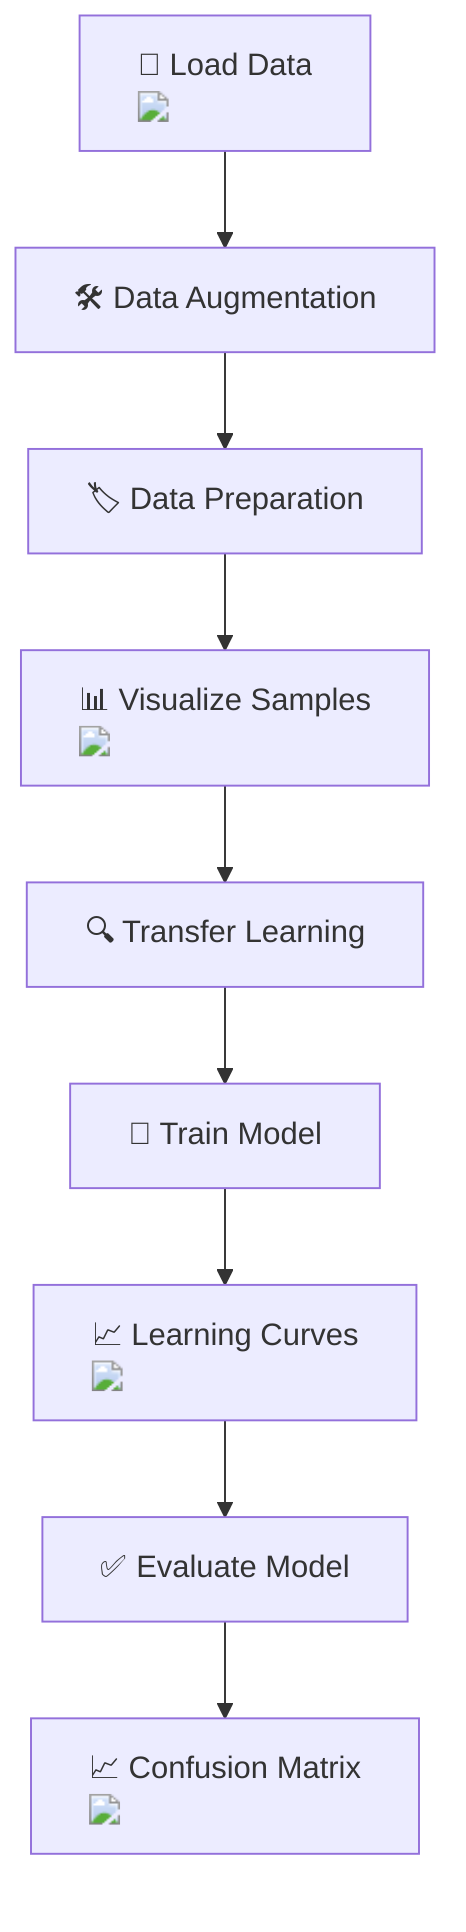 flowchart TD
    A["📂 Load Data <img src='icons/file.svg' />"] --> B["🛠️ Data Augmentation"]
    B --> C["🏷️ Data Preparation"]
    C --> D["📊 Visualize Samples <img src='dummy_plots/barplot_template.svg' />"]
    D --> E["🔍 Transfer Learning"]
    E --> F["🚀 Train Model"]
    F --> G["📈 Learning Curves <img src='dummy_plots/lineplot_template.svg' />"]
    G --> H["✅ Evaluate Model"]
    H --> I["📈 Confusion Matrix <img src='dummy_plots/scatter_plot_template.svg' />"]